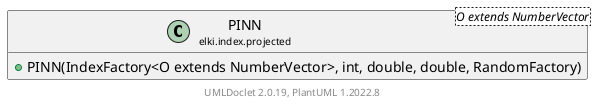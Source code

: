 @startuml
    remove .*\.(Instance|Par|Parameterizer|Factory)$
    set namespaceSeparator none
    hide empty fields
    hide empty methods

    class "<size:14>PINN\n<size:10>elki.index.projected" as elki.index.projected.PINN<O extends NumberVector> [[PINN.html]] {
        +PINN(IndexFactory<O extends NumberVector>, int, double, double, RandomFactory)
    }

    class "<size:14>ProjectedIndex.Factory\n<size:10>elki.index.projected" as elki.index.projected.ProjectedIndex.Factory<O extends NumberVector, O extends NumberVector> [[ProjectedIndex.Factory.html]]
    class "<size:14>PINN.Par\n<size:10>elki.index.projected" as elki.index.projected.PINN.Par<O extends NumberVector>

    elki.index.projected.ProjectedIndex.Factory <|-- elki.index.projected.PINN
    elki.index.projected.PINN +-- elki.index.projected.PINN.Par

    center footer UMLDoclet 2.0.19, PlantUML 1.2022.8
@enduml
